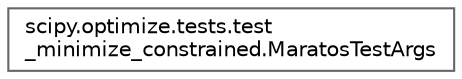 digraph "Graphical Class Hierarchy"
{
 // LATEX_PDF_SIZE
  bgcolor="transparent";
  edge [fontname=Helvetica,fontsize=10,labelfontname=Helvetica,labelfontsize=10];
  node [fontname=Helvetica,fontsize=10,shape=box,height=0.2,width=0.4];
  rankdir="LR";
  Node0 [id="Node000000",label="scipy.optimize.tests.test\l_minimize_constrained.MaratosTestArgs",height=0.2,width=0.4,color="grey40", fillcolor="white", style="filled",URL="$d0/d3c/classscipy_1_1optimize_1_1tests_1_1test__minimize__constrained_1_1MaratosTestArgs.html",tooltip=" "];
}
